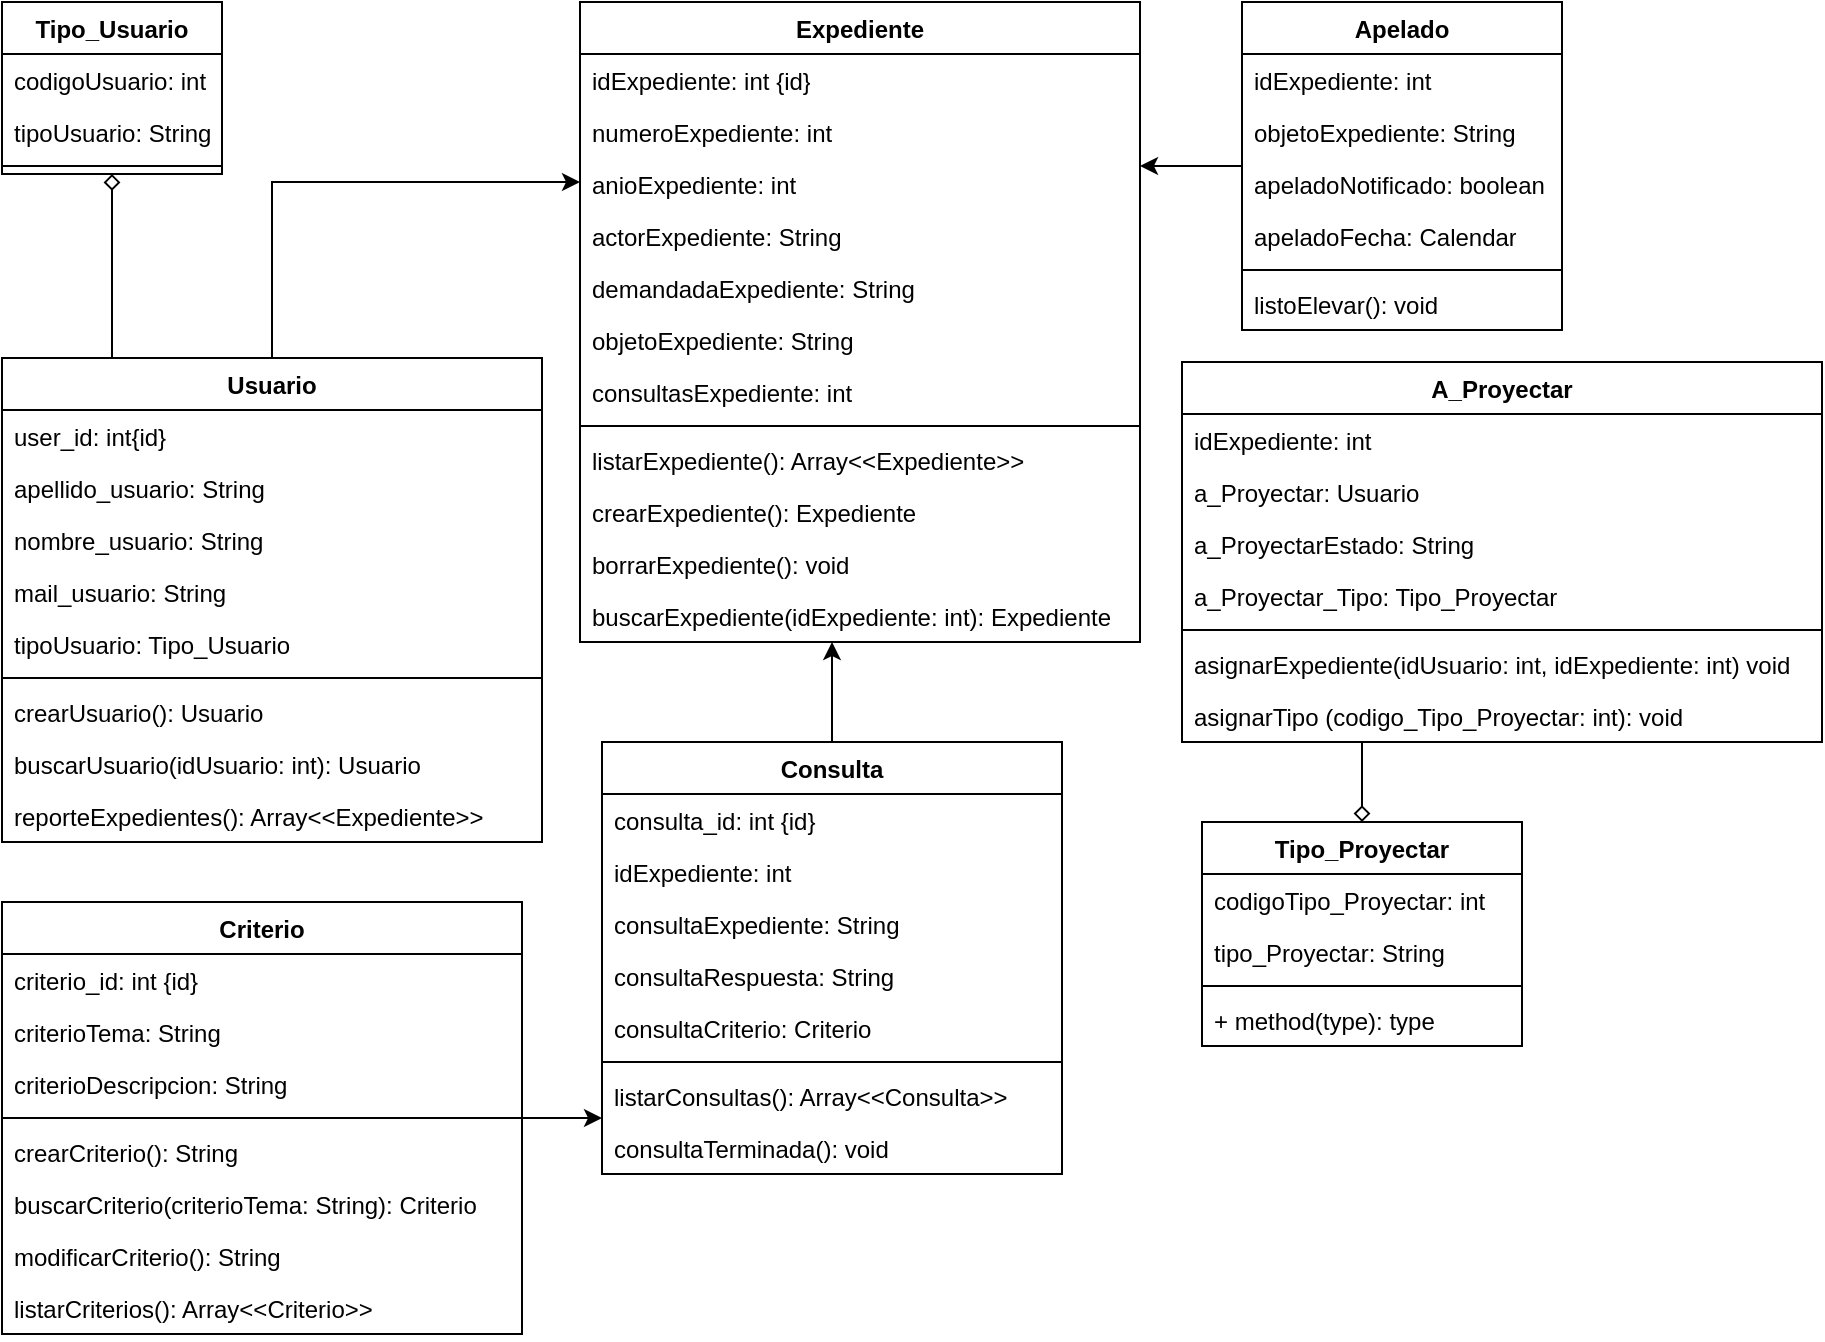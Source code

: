 <mxfile version="24.4.0" type="device">
  <diagram id="C5RBs43oDa-KdzZeNtuy" name="Page-1">
    <mxGraphModel dx="1434" dy="836" grid="1" gridSize="10" guides="1" tooltips="1" connect="1" arrows="1" fold="1" page="1" pageScale="1" pageWidth="827" pageHeight="1169" math="0" shadow="0">
      <root>
        <mxCell id="WIyWlLk6GJQsqaUBKTNV-0" />
        <mxCell id="WIyWlLk6GJQsqaUBKTNV-1" parent="WIyWlLk6GJQsqaUBKTNV-0" />
        <mxCell id="aZBoTYlaKS187bRO590T-125" style="edgeStyle=orthogonalEdgeStyle;rounded=0;orthogonalLoop=1;jettySize=auto;html=1;" parent="WIyWlLk6GJQsqaUBKTNV-1" source="aZBoTYlaKS187bRO590T-9" target="aZBoTYlaKS187bRO590T-13" edge="1">
          <mxGeometry relative="1" as="geometry">
            <Array as="points">
              <mxPoint x="400" y="420" />
              <mxPoint x="400" y="420" />
            </Array>
          </mxGeometry>
        </mxCell>
        <mxCell id="aZBoTYlaKS187bRO590T-9" value="Consulta" style="swimlane;fontStyle=1;align=center;verticalAlign=top;childLayout=stackLayout;horizontal=1;startSize=26;horizontalStack=0;resizeParent=1;resizeParentMax=0;resizeLast=0;collapsible=1;marginBottom=0;whiteSpace=wrap;html=1;" parent="WIyWlLk6GJQsqaUBKTNV-1" vertex="1">
          <mxGeometry x="310" y="380" width="230" height="216" as="geometry" />
        </mxCell>
        <mxCell id="aZBoTYlaKS187bRO590T-10" value="consulta_id: int {id}" style="text;strokeColor=none;fillColor=none;align=left;verticalAlign=top;spacingLeft=4;spacingRight=4;overflow=hidden;rotatable=0;points=[[0,0.5],[1,0.5]];portConstraint=eastwest;whiteSpace=wrap;html=1;" parent="aZBoTYlaKS187bRO590T-9" vertex="1">
          <mxGeometry y="26" width="230" height="26" as="geometry" />
        </mxCell>
        <mxCell id="aZBoTYlaKS187bRO590T-74" value="idExpediente: int" style="text;strokeColor=none;fillColor=none;align=left;verticalAlign=top;spacingLeft=4;spacingRight=4;overflow=hidden;rotatable=0;points=[[0,0.5],[1,0.5]];portConstraint=eastwest;whiteSpace=wrap;html=1;" parent="aZBoTYlaKS187bRO590T-9" vertex="1">
          <mxGeometry y="52" width="230" height="26" as="geometry" />
        </mxCell>
        <mxCell id="aZBoTYlaKS187bRO590T-75" value="consultaExpediente: String" style="text;strokeColor=none;fillColor=none;align=left;verticalAlign=top;spacingLeft=4;spacingRight=4;overflow=hidden;rotatable=0;points=[[0,0.5],[1,0.5]];portConstraint=eastwest;whiteSpace=wrap;html=1;" parent="aZBoTYlaKS187bRO590T-9" vertex="1">
          <mxGeometry y="78" width="230" height="26" as="geometry" />
        </mxCell>
        <mxCell id="aZBoTYlaKS187bRO590T-76" value="consultaRespuesta: String" style="text;strokeColor=none;fillColor=none;align=left;verticalAlign=top;spacingLeft=4;spacingRight=4;overflow=hidden;rotatable=0;points=[[0,0.5],[1,0.5]];portConstraint=eastwest;whiteSpace=wrap;html=1;" parent="aZBoTYlaKS187bRO590T-9" vertex="1">
          <mxGeometry y="104" width="230" height="26" as="geometry" />
        </mxCell>
        <mxCell id="aZBoTYlaKS187bRO590T-77" value="consultaCriterio: Criterio" style="text;strokeColor=none;fillColor=none;align=left;verticalAlign=top;spacingLeft=4;spacingRight=4;overflow=hidden;rotatable=0;points=[[0,0.5],[1,0.5]];portConstraint=eastwest;whiteSpace=wrap;html=1;" parent="aZBoTYlaKS187bRO590T-9" vertex="1">
          <mxGeometry y="130" width="230" height="26" as="geometry" />
        </mxCell>
        <mxCell id="aZBoTYlaKS187bRO590T-11" value="" style="line;strokeWidth=1;fillColor=none;align=left;verticalAlign=middle;spacingTop=-1;spacingLeft=3;spacingRight=3;rotatable=0;labelPosition=right;points=[];portConstraint=eastwest;strokeColor=inherit;" parent="aZBoTYlaKS187bRO590T-9" vertex="1">
          <mxGeometry y="156" width="230" height="8" as="geometry" />
        </mxCell>
        <mxCell id="aZBoTYlaKS187bRO590T-12" value="listarConsultas(): Array&amp;lt;&amp;lt;Consulta&amp;gt;&amp;gt;" style="text;strokeColor=none;fillColor=none;align=left;verticalAlign=top;spacingLeft=4;spacingRight=4;overflow=hidden;rotatable=0;points=[[0,0.5],[1,0.5]];portConstraint=eastwest;whiteSpace=wrap;html=1;" parent="aZBoTYlaKS187bRO590T-9" vertex="1">
          <mxGeometry y="164" width="230" height="26" as="geometry" />
        </mxCell>
        <mxCell id="aZBoTYlaKS187bRO590T-142" value="consultaTerminada(): void" style="text;strokeColor=none;fillColor=none;align=left;verticalAlign=top;spacingLeft=4;spacingRight=4;overflow=hidden;rotatable=0;points=[[0,0.5],[1,0.5]];portConstraint=eastwest;whiteSpace=wrap;html=1;" parent="aZBoTYlaKS187bRO590T-9" vertex="1">
          <mxGeometry y="190" width="230" height="26" as="geometry" />
        </mxCell>
        <mxCell id="aZBoTYlaKS187bRO590T-13" value="Expediente" style="swimlane;fontStyle=1;align=center;verticalAlign=top;childLayout=stackLayout;horizontal=1;startSize=26;horizontalStack=0;resizeParent=1;resizeParentMax=0;resizeLast=0;collapsible=1;marginBottom=0;whiteSpace=wrap;html=1;" parent="WIyWlLk6GJQsqaUBKTNV-1" vertex="1">
          <mxGeometry x="299" y="10" width="280" height="320" as="geometry" />
        </mxCell>
        <mxCell id="aZBoTYlaKS187bRO590T-14" value="idExpediente: int {id}" style="text;strokeColor=none;fillColor=none;align=left;verticalAlign=top;spacingLeft=4;spacingRight=4;overflow=hidden;rotatable=0;points=[[0,0.5],[1,0.5]];portConstraint=eastwest;whiteSpace=wrap;html=1;" parent="aZBoTYlaKS187bRO590T-13" vertex="1">
          <mxGeometry y="26" width="280" height="26" as="geometry" />
        </mxCell>
        <mxCell id="aZBoTYlaKS187bRO590T-67" value="numeroExpediente: int" style="text;strokeColor=none;fillColor=none;align=left;verticalAlign=top;spacingLeft=4;spacingRight=4;overflow=hidden;rotatable=0;points=[[0,0.5],[1,0.5]];portConstraint=eastwest;whiteSpace=wrap;html=1;" parent="aZBoTYlaKS187bRO590T-13" vertex="1">
          <mxGeometry y="52" width="280" height="26" as="geometry" />
        </mxCell>
        <mxCell id="aZBoTYlaKS187bRO590T-68" value="anioExpediente: int" style="text;strokeColor=none;fillColor=none;align=left;verticalAlign=top;spacingLeft=4;spacingRight=4;overflow=hidden;rotatable=0;points=[[0,0.5],[1,0.5]];portConstraint=eastwest;whiteSpace=wrap;html=1;" parent="aZBoTYlaKS187bRO590T-13" vertex="1">
          <mxGeometry y="78" width="280" height="26" as="geometry" />
        </mxCell>
        <mxCell id="aZBoTYlaKS187bRO590T-69" value="actorExpediente: String" style="text;strokeColor=none;fillColor=none;align=left;verticalAlign=top;spacingLeft=4;spacingRight=4;overflow=hidden;rotatable=0;points=[[0,0.5],[1,0.5]];portConstraint=eastwest;whiteSpace=wrap;html=1;" parent="aZBoTYlaKS187bRO590T-13" vertex="1">
          <mxGeometry y="104" width="280" height="26" as="geometry" />
        </mxCell>
        <mxCell id="aZBoTYlaKS187bRO590T-70" value="demandadaExpediente: String" style="text;strokeColor=none;fillColor=none;align=left;verticalAlign=top;spacingLeft=4;spacingRight=4;overflow=hidden;rotatable=0;points=[[0,0.5],[1,0.5]];portConstraint=eastwest;whiteSpace=wrap;html=1;" parent="aZBoTYlaKS187bRO590T-13" vertex="1">
          <mxGeometry y="130" width="280" height="26" as="geometry" />
        </mxCell>
        <mxCell id="aZBoTYlaKS187bRO590T-71" value="objetoExpediente: String" style="text;strokeColor=none;fillColor=none;align=left;verticalAlign=top;spacingLeft=4;spacingRight=4;overflow=hidden;rotatable=0;points=[[0,0.5],[1,0.5]];portConstraint=eastwest;whiteSpace=wrap;html=1;" parent="aZBoTYlaKS187bRO590T-13" vertex="1">
          <mxGeometry y="156" width="280" height="26" as="geometry" />
        </mxCell>
        <mxCell id="aZBoTYlaKS187bRO590T-72" value="consultasExpediente: int" style="text;strokeColor=none;fillColor=none;align=left;verticalAlign=top;spacingLeft=4;spacingRight=4;overflow=hidden;rotatable=0;points=[[0,0.5],[1,0.5]];portConstraint=eastwest;whiteSpace=wrap;html=1;" parent="aZBoTYlaKS187bRO590T-13" vertex="1">
          <mxGeometry y="182" width="280" height="26" as="geometry" />
        </mxCell>
        <mxCell id="aZBoTYlaKS187bRO590T-15" value="" style="line;strokeWidth=1;fillColor=none;align=left;verticalAlign=middle;spacingTop=-1;spacingLeft=3;spacingRight=3;rotatable=0;labelPosition=right;points=[];portConstraint=eastwest;strokeColor=inherit;" parent="aZBoTYlaKS187bRO590T-13" vertex="1">
          <mxGeometry y="208" width="280" height="8" as="geometry" />
        </mxCell>
        <mxCell id="aZBoTYlaKS187bRO590T-16" value="listarExpediente(): Array&amp;lt;&amp;lt;Expediente&amp;gt;&amp;gt;" style="text;strokeColor=none;fillColor=none;align=left;verticalAlign=top;spacingLeft=4;spacingRight=4;overflow=hidden;rotatable=0;points=[[0,0.5],[1,0.5]];portConstraint=eastwest;whiteSpace=wrap;html=1;" parent="aZBoTYlaKS187bRO590T-13" vertex="1">
          <mxGeometry y="216" width="280" height="26" as="geometry" />
        </mxCell>
        <mxCell id="aZBoTYlaKS187bRO590T-105" value="crearExpediente(): Expediente" style="text;strokeColor=none;fillColor=none;align=left;verticalAlign=top;spacingLeft=4;spacingRight=4;overflow=hidden;rotatable=0;points=[[0,0.5],[1,0.5]];portConstraint=eastwest;whiteSpace=wrap;html=1;" parent="aZBoTYlaKS187bRO590T-13" vertex="1">
          <mxGeometry y="242" width="280" height="26" as="geometry" />
        </mxCell>
        <mxCell id="aZBoTYlaKS187bRO590T-108" value="borrarExpediente(): void" style="text;strokeColor=none;fillColor=none;align=left;verticalAlign=top;spacingLeft=4;spacingRight=4;overflow=hidden;rotatable=0;points=[[0,0.5],[1,0.5]];portConstraint=eastwest;whiteSpace=wrap;html=1;" parent="aZBoTYlaKS187bRO590T-13" vertex="1">
          <mxGeometry y="268" width="280" height="26" as="geometry" />
        </mxCell>
        <mxCell id="aZBoTYlaKS187bRO590T-109" value="buscarExpediente(idExpediente: int): Expediente" style="text;strokeColor=none;fillColor=none;align=left;verticalAlign=top;spacingLeft=4;spacingRight=4;overflow=hidden;rotatable=0;points=[[0,0.5],[1,0.5]];portConstraint=eastwest;whiteSpace=wrap;html=1;" parent="aZBoTYlaKS187bRO590T-13" vertex="1">
          <mxGeometry y="294" width="280" height="26" as="geometry" />
        </mxCell>
        <mxCell id="aZBoTYlaKS187bRO590T-99" style="edgeStyle=orthogonalEdgeStyle;rounded=0;orthogonalLoop=1;jettySize=auto;html=1;endArrow=diamond;endFill=0;" parent="WIyWlLk6GJQsqaUBKTNV-1" source="aZBoTYlaKS187bRO590T-29" target="aZBoTYlaKS187bRO590T-42" edge="1">
          <mxGeometry relative="1" as="geometry">
            <Array as="points">
              <mxPoint x="65" y="140" />
              <mxPoint x="65" y="140" />
            </Array>
          </mxGeometry>
        </mxCell>
        <mxCell id="aZBoTYlaKS187bRO590T-102" style="edgeStyle=orthogonalEdgeStyle;rounded=0;orthogonalLoop=1;jettySize=auto;html=1;" parent="WIyWlLk6GJQsqaUBKTNV-1" source="aZBoTYlaKS187bRO590T-29" target="aZBoTYlaKS187bRO590T-13" edge="1">
          <mxGeometry relative="1" as="geometry">
            <Array as="points">
              <mxPoint x="145" y="100" />
            </Array>
          </mxGeometry>
        </mxCell>
        <mxCell id="aZBoTYlaKS187bRO590T-29" value="Usuario" style="swimlane;fontStyle=1;align=center;verticalAlign=top;childLayout=stackLayout;horizontal=1;startSize=26;horizontalStack=0;resizeParent=1;resizeParentMax=0;resizeLast=0;collapsible=1;marginBottom=0;whiteSpace=wrap;html=1;" parent="WIyWlLk6GJQsqaUBKTNV-1" vertex="1">
          <mxGeometry x="10" y="188" width="270" height="242" as="geometry" />
        </mxCell>
        <mxCell id="aZBoTYlaKS187bRO590T-30" value="user_id: int{id}" style="text;strokeColor=none;fillColor=none;align=left;verticalAlign=top;spacingLeft=4;spacingRight=4;overflow=hidden;rotatable=0;points=[[0,0.5],[1,0.5]];portConstraint=eastwest;whiteSpace=wrap;html=1;" parent="aZBoTYlaKS187bRO590T-29" vertex="1">
          <mxGeometry y="26" width="270" height="26" as="geometry" />
        </mxCell>
        <mxCell id="aZBoTYlaKS187bRO590T-52" value="apellido_usuario: String" style="text;strokeColor=none;fillColor=none;align=left;verticalAlign=top;spacingLeft=4;spacingRight=4;overflow=hidden;rotatable=0;points=[[0,0.5],[1,0.5]];portConstraint=eastwest;whiteSpace=wrap;html=1;" parent="aZBoTYlaKS187bRO590T-29" vertex="1">
          <mxGeometry y="52" width="270" height="26" as="geometry" />
        </mxCell>
        <mxCell id="aZBoTYlaKS187bRO590T-41" value="nombre_usuario: String" style="text;strokeColor=none;fillColor=none;align=left;verticalAlign=top;spacingLeft=4;spacingRight=4;overflow=hidden;rotatable=0;points=[[0,0.5],[1,0.5]];portConstraint=eastwest;whiteSpace=wrap;html=1;" parent="aZBoTYlaKS187bRO590T-29" vertex="1">
          <mxGeometry y="78" width="270" height="26" as="geometry" />
        </mxCell>
        <mxCell id="9V8EwHNVPO7CVhr2uiw_-0" value="mail_usuario: String" style="text;strokeColor=none;fillColor=none;align=left;verticalAlign=top;spacingLeft=4;spacingRight=4;overflow=hidden;rotatable=0;points=[[0,0.5],[1,0.5]];portConstraint=eastwest;whiteSpace=wrap;html=1;" vertex="1" parent="aZBoTYlaKS187bRO590T-29">
          <mxGeometry y="104" width="270" height="26" as="geometry" />
        </mxCell>
        <mxCell id="9V8EwHNVPO7CVhr2uiw_-1" value="tipoUsuario: Tipo_Usuario" style="text;strokeColor=none;fillColor=none;align=left;verticalAlign=top;spacingLeft=4;spacingRight=4;overflow=hidden;rotatable=0;points=[[0,0.5],[1,0.5]];portConstraint=eastwest;whiteSpace=wrap;html=1;" vertex="1" parent="aZBoTYlaKS187bRO590T-29">
          <mxGeometry y="130" width="270" height="26" as="geometry" />
        </mxCell>
        <mxCell id="aZBoTYlaKS187bRO590T-31" value="" style="line;strokeWidth=1;fillColor=none;align=left;verticalAlign=middle;spacingTop=-1;spacingLeft=3;spacingRight=3;rotatable=0;labelPosition=right;points=[];portConstraint=eastwest;strokeColor=inherit;" parent="aZBoTYlaKS187bRO590T-29" vertex="1">
          <mxGeometry y="156" width="270" height="8" as="geometry" />
        </mxCell>
        <mxCell id="aZBoTYlaKS187bRO590T-143" value="crearUsuario(): Usuario" style="text;strokeColor=none;fillColor=none;align=left;verticalAlign=top;spacingLeft=4;spacingRight=4;overflow=hidden;rotatable=0;points=[[0,0.5],[1,0.5]];portConstraint=eastwest;whiteSpace=wrap;html=1;" parent="aZBoTYlaKS187bRO590T-29" vertex="1">
          <mxGeometry y="164" width="270" height="26" as="geometry" />
        </mxCell>
        <mxCell id="aZBoTYlaKS187bRO590T-51" value="buscarUsuario(idUsuario: int): Usuario" style="text;strokeColor=none;fillColor=none;align=left;verticalAlign=top;spacingLeft=4;spacingRight=4;overflow=hidden;rotatable=0;points=[[0,0.5],[1,0.5]];portConstraint=eastwest;whiteSpace=wrap;html=1;" parent="aZBoTYlaKS187bRO590T-29" vertex="1">
          <mxGeometry y="190" width="270" height="26" as="geometry" />
        </mxCell>
        <mxCell id="aZBoTYlaKS187bRO590T-65" value="reporteExpedientes(): Array&amp;lt;&amp;lt;Expediente&amp;gt;&amp;gt;" style="text;strokeColor=none;fillColor=none;align=left;verticalAlign=top;spacingLeft=4;spacingRight=4;overflow=hidden;rotatable=0;points=[[0,0.5],[1,0.5]];portConstraint=eastwest;whiteSpace=wrap;html=1;" parent="aZBoTYlaKS187bRO590T-29" vertex="1">
          <mxGeometry y="216" width="270" height="26" as="geometry" />
        </mxCell>
        <mxCell id="aZBoTYlaKS187bRO590T-42" value="Tipo_Usuario" style="swimlane;fontStyle=1;align=center;verticalAlign=top;childLayout=stackLayout;horizontal=1;startSize=26;horizontalStack=0;resizeParent=1;resizeParentMax=0;resizeLast=0;collapsible=1;marginBottom=0;whiteSpace=wrap;html=1;" parent="WIyWlLk6GJQsqaUBKTNV-1" vertex="1">
          <mxGeometry x="10" y="10" width="110" height="86" as="geometry" />
        </mxCell>
        <mxCell id="aZBoTYlaKS187bRO590T-43" value="codigoUsuario: int" style="text;strokeColor=none;fillColor=none;align=left;verticalAlign=top;spacingLeft=4;spacingRight=4;overflow=hidden;rotatable=0;points=[[0,0.5],[1,0.5]];portConstraint=eastwest;whiteSpace=wrap;html=1;" parent="aZBoTYlaKS187bRO590T-42" vertex="1">
          <mxGeometry y="26" width="110" height="26" as="geometry" />
        </mxCell>
        <mxCell id="aZBoTYlaKS187bRO590T-46" value="tipoUsuario: String" style="text;strokeColor=none;fillColor=none;align=left;verticalAlign=top;spacingLeft=4;spacingRight=4;overflow=hidden;rotatable=0;points=[[0,0.5],[1,0.5]];portConstraint=eastwest;whiteSpace=wrap;html=1;" parent="aZBoTYlaKS187bRO590T-42" vertex="1">
          <mxGeometry y="52" width="110" height="26" as="geometry" />
        </mxCell>
        <mxCell id="aZBoTYlaKS187bRO590T-44" value="" style="line;strokeWidth=1;fillColor=none;align=left;verticalAlign=middle;spacingTop=-1;spacingLeft=3;spacingRight=3;rotatable=0;labelPosition=right;points=[];portConstraint=eastwest;strokeColor=inherit;" parent="aZBoTYlaKS187bRO590T-42" vertex="1">
          <mxGeometry y="78" width="110" height="8" as="geometry" />
        </mxCell>
        <mxCell id="aZBoTYlaKS187bRO590T-126" style="edgeStyle=orthogonalEdgeStyle;rounded=0;orthogonalLoop=1;jettySize=auto;html=1;" parent="WIyWlLk6GJQsqaUBKTNV-1" source="aZBoTYlaKS187bRO590T-78" target="aZBoTYlaKS187bRO590T-9" edge="1">
          <mxGeometry relative="1" as="geometry">
            <Array as="points">
              <mxPoint x="310" y="540" />
              <mxPoint x="310" y="540" />
            </Array>
          </mxGeometry>
        </mxCell>
        <mxCell id="aZBoTYlaKS187bRO590T-78" value="Criterio" style="swimlane;fontStyle=1;align=center;verticalAlign=top;childLayout=stackLayout;horizontal=1;startSize=26;horizontalStack=0;resizeParent=1;resizeParentMax=0;resizeLast=0;collapsible=1;marginBottom=0;whiteSpace=wrap;html=1;" parent="WIyWlLk6GJQsqaUBKTNV-1" vertex="1">
          <mxGeometry x="10" y="460" width="260" height="216" as="geometry" />
        </mxCell>
        <mxCell id="aZBoTYlaKS187bRO590T-79" value="criterio_id: int {id}" style="text;strokeColor=none;fillColor=none;align=left;verticalAlign=top;spacingLeft=4;spacingRight=4;overflow=hidden;rotatable=0;points=[[0,0.5],[1,0.5]];portConstraint=eastwest;whiteSpace=wrap;html=1;" parent="aZBoTYlaKS187bRO590T-78" vertex="1">
          <mxGeometry y="26" width="260" height="26" as="geometry" />
        </mxCell>
        <mxCell id="aZBoTYlaKS187bRO590T-82" value="criterioTema: String" style="text;strokeColor=none;fillColor=none;align=left;verticalAlign=top;spacingLeft=4;spacingRight=4;overflow=hidden;rotatable=0;points=[[0,0.5],[1,0.5]];portConstraint=eastwest;whiteSpace=wrap;html=1;" parent="aZBoTYlaKS187bRO590T-78" vertex="1">
          <mxGeometry y="52" width="260" height="26" as="geometry" />
        </mxCell>
        <mxCell id="aZBoTYlaKS187bRO590T-83" value="criterioDescripcion: String" style="text;strokeColor=none;fillColor=none;align=left;verticalAlign=top;spacingLeft=4;spacingRight=4;overflow=hidden;rotatable=0;points=[[0,0.5],[1,0.5]];portConstraint=eastwest;whiteSpace=wrap;html=1;" parent="aZBoTYlaKS187bRO590T-78" vertex="1">
          <mxGeometry y="78" width="260" height="26" as="geometry" />
        </mxCell>
        <mxCell id="aZBoTYlaKS187bRO590T-80" value="" style="line;strokeWidth=1;fillColor=none;align=left;verticalAlign=middle;spacingTop=-1;spacingLeft=3;spacingRight=3;rotatable=0;labelPosition=right;points=[];portConstraint=eastwest;strokeColor=inherit;" parent="aZBoTYlaKS187bRO590T-78" vertex="1">
          <mxGeometry y="104" width="260" height="8" as="geometry" />
        </mxCell>
        <mxCell id="aZBoTYlaKS187bRO590T-110" value="crearCriterio(): String" style="text;strokeColor=none;fillColor=none;align=left;verticalAlign=top;spacingLeft=4;spacingRight=4;overflow=hidden;rotatable=0;points=[[0,0.5],[1,0.5]];portConstraint=eastwest;whiteSpace=wrap;html=1;" parent="aZBoTYlaKS187bRO590T-78" vertex="1">
          <mxGeometry y="112" width="260" height="26" as="geometry" />
        </mxCell>
        <mxCell id="aZBoTYlaKS187bRO590T-111" value="buscarCriterio(criterioTema: String): Criterio" style="text;strokeColor=none;fillColor=none;align=left;verticalAlign=top;spacingLeft=4;spacingRight=4;overflow=hidden;rotatable=0;points=[[0,0.5],[1,0.5]];portConstraint=eastwest;whiteSpace=wrap;html=1;" parent="aZBoTYlaKS187bRO590T-78" vertex="1">
          <mxGeometry y="138" width="260" height="26" as="geometry" />
        </mxCell>
        <mxCell id="aZBoTYlaKS187bRO590T-112" value="modificarCriterio(): String" style="text;strokeColor=none;fillColor=none;align=left;verticalAlign=top;spacingLeft=4;spacingRight=4;overflow=hidden;rotatable=0;points=[[0,0.5],[1,0.5]];portConstraint=eastwest;whiteSpace=wrap;html=1;" parent="aZBoTYlaKS187bRO590T-78" vertex="1">
          <mxGeometry y="164" width="260" height="26" as="geometry" />
        </mxCell>
        <mxCell id="aZBoTYlaKS187bRO590T-81" value="listarCriterios(): Array&amp;lt;&amp;lt;Criterio&amp;gt;&amp;gt;" style="text;strokeColor=none;fillColor=none;align=left;verticalAlign=top;spacingLeft=4;spacingRight=4;overflow=hidden;rotatable=0;points=[[0,0.5],[1,0.5]];portConstraint=eastwest;whiteSpace=wrap;html=1;" parent="aZBoTYlaKS187bRO590T-78" vertex="1">
          <mxGeometry y="190" width="260" height="26" as="geometry" />
        </mxCell>
        <mxCell id="aZBoTYlaKS187bRO590T-21" value="A_Proyectar" style="swimlane;fontStyle=1;align=center;verticalAlign=top;childLayout=stackLayout;horizontal=1;startSize=26;horizontalStack=0;resizeParent=1;resizeParentMax=0;resizeLast=0;collapsible=1;marginBottom=0;whiteSpace=wrap;html=1;" parent="WIyWlLk6GJQsqaUBKTNV-1" vertex="1">
          <mxGeometry x="600" y="190" width="320" height="190" as="geometry" />
        </mxCell>
        <mxCell id="aZBoTYlaKS187bRO590T-22" value="idExpediente: int" style="text;strokeColor=none;fillColor=none;align=left;verticalAlign=top;spacingLeft=4;spacingRight=4;overflow=hidden;rotatable=0;points=[[0,0.5],[1,0.5]];portConstraint=eastwest;whiteSpace=wrap;html=1;" parent="aZBoTYlaKS187bRO590T-21" vertex="1">
          <mxGeometry y="26" width="320" height="26" as="geometry" />
        </mxCell>
        <mxCell id="aZBoTYlaKS187bRO590T-84" value="a_Proyectar: Usuario" style="text;strokeColor=none;fillColor=none;align=left;verticalAlign=top;spacingLeft=4;spacingRight=4;overflow=hidden;rotatable=0;points=[[0,0.5],[1,0.5]];portConstraint=eastwest;whiteSpace=wrap;html=1;" parent="aZBoTYlaKS187bRO590T-21" vertex="1">
          <mxGeometry y="52" width="320" height="26" as="geometry" />
        </mxCell>
        <mxCell id="aZBoTYlaKS187bRO590T-85" value="a_ProyectarEstado: String" style="text;strokeColor=none;fillColor=none;align=left;verticalAlign=top;spacingLeft=4;spacingRight=4;overflow=hidden;rotatable=0;points=[[0,0.5],[1,0.5]];portConstraint=eastwest;whiteSpace=wrap;html=1;" parent="aZBoTYlaKS187bRO590T-21" vertex="1">
          <mxGeometry y="78" width="320" height="26" as="geometry" />
        </mxCell>
        <mxCell id="aZBoTYlaKS187bRO590T-90" value="a_Proyectar_Tipo: Tipo_Proyectar" style="text;strokeColor=none;fillColor=none;align=left;verticalAlign=top;spacingLeft=4;spacingRight=4;overflow=hidden;rotatable=0;points=[[0,0.5],[1,0.5]];portConstraint=eastwest;whiteSpace=wrap;html=1;" parent="aZBoTYlaKS187bRO590T-21" vertex="1">
          <mxGeometry y="104" width="320" height="26" as="geometry" />
        </mxCell>
        <mxCell id="aZBoTYlaKS187bRO590T-23" value="" style="line;strokeWidth=1;fillColor=none;align=left;verticalAlign=middle;spacingTop=-1;spacingLeft=3;spacingRight=3;rotatable=0;labelPosition=right;points=[];portConstraint=eastwest;strokeColor=inherit;" parent="aZBoTYlaKS187bRO590T-21" vertex="1">
          <mxGeometry y="130" width="320" height="8" as="geometry" />
        </mxCell>
        <mxCell id="aZBoTYlaKS187bRO590T-24" value="asignarExpediente(idUsuario: int, idExpediente: int) void" style="text;strokeColor=none;fillColor=none;align=left;verticalAlign=top;spacingLeft=4;spacingRight=4;overflow=hidden;rotatable=0;points=[[0,0.5],[1,0.5]];portConstraint=eastwest;whiteSpace=wrap;html=1;" parent="aZBoTYlaKS187bRO590T-21" vertex="1">
          <mxGeometry y="138" width="320" height="26" as="geometry" />
        </mxCell>
        <mxCell id="aZBoTYlaKS187bRO590T-141" value="asignarTipo (codigo_Tipo_Proyectar: int): void" style="text;strokeColor=none;fillColor=none;align=left;verticalAlign=top;spacingLeft=4;spacingRight=4;overflow=hidden;rotatable=0;points=[[0,0.5],[1,0.5]];portConstraint=eastwest;whiteSpace=wrap;html=1;" parent="aZBoTYlaKS187bRO590T-21" vertex="1">
          <mxGeometry y="164" width="320" height="26" as="geometry" />
        </mxCell>
        <mxCell id="aZBoTYlaKS187bRO590T-121" style="edgeStyle=orthogonalEdgeStyle;rounded=0;orthogonalLoop=1;jettySize=auto;html=1;" parent="WIyWlLk6GJQsqaUBKTNV-1" source="aZBoTYlaKS187bRO590T-116" target="aZBoTYlaKS187bRO590T-13" edge="1">
          <mxGeometry relative="1" as="geometry">
            <Array as="points">
              <mxPoint x="650" y="170" />
            </Array>
          </mxGeometry>
        </mxCell>
        <mxCell id="aZBoTYlaKS187bRO590T-116" value="Apelado" style="swimlane;fontStyle=1;align=center;verticalAlign=top;childLayout=stackLayout;horizontal=1;startSize=26;horizontalStack=0;resizeParent=1;resizeParentMax=0;resizeLast=0;collapsible=1;marginBottom=0;whiteSpace=wrap;html=1;" parent="WIyWlLk6GJQsqaUBKTNV-1" vertex="1">
          <mxGeometry x="630" y="10" width="160" height="164" as="geometry" />
        </mxCell>
        <mxCell id="aZBoTYlaKS187bRO590T-117" value="idExpediente: int" style="text;strokeColor=none;fillColor=none;align=left;verticalAlign=top;spacingLeft=4;spacingRight=4;overflow=hidden;rotatable=0;points=[[0,0.5],[1,0.5]];portConstraint=eastwest;whiteSpace=wrap;html=1;" parent="aZBoTYlaKS187bRO590T-116" vertex="1">
          <mxGeometry y="26" width="160" height="26" as="geometry" />
        </mxCell>
        <mxCell id="aZBoTYlaKS187bRO590T-120" value="objetoExpediente: String" style="text;strokeColor=none;fillColor=none;align=left;verticalAlign=top;spacingLeft=4;spacingRight=4;overflow=hidden;rotatable=0;points=[[0,0.5],[1,0.5]];portConstraint=eastwest;whiteSpace=wrap;html=1;" parent="aZBoTYlaKS187bRO590T-116" vertex="1">
          <mxGeometry y="52" width="160" height="26" as="geometry" />
        </mxCell>
        <mxCell id="aZBoTYlaKS187bRO590T-122" value="apeladoNotificado: boolean" style="text;strokeColor=none;fillColor=none;align=left;verticalAlign=top;spacingLeft=4;spacingRight=4;overflow=hidden;rotatable=0;points=[[0,0.5],[1,0.5]];portConstraint=eastwest;whiteSpace=wrap;html=1;" parent="aZBoTYlaKS187bRO590T-116" vertex="1">
          <mxGeometry y="78" width="160" height="26" as="geometry" />
        </mxCell>
        <mxCell id="aZBoTYlaKS187bRO590T-123" value="apeladoFecha: Calendar" style="text;strokeColor=none;fillColor=none;align=left;verticalAlign=top;spacingLeft=4;spacingRight=4;overflow=hidden;rotatable=0;points=[[0,0.5],[1,0.5]];portConstraint=eastwest;whiteSpace=wrap;html=1;" parent="aZBoTYlaKS187bRO590T-116" vertex="1">
          <mxGeometry y="104" width="160" height="26" as="geometry" />
        </mxCell>
        <mxCell id="aZBoTYlaKS187bRO590T-118" value="" style="line;strokeWidth=1;fillColor=none;align=left;verticalAlign=middle;spacingTop=-1;spacingLeft=3;spacingRight=3;rotatable=0;labelPosition=right;points=[];portConstraint=eastwest;strokeColor=inherit;" parent="aZBoTYlaKS187bRO590T-116" vertex="1">
          <mxGeometry y="130" width="160" height="8" as="geometry" />
        </mxCell>
        <mxCell id="aZBoTYlaKS187bRO590T-119" value="listoElevar(): void" style="text;strokeColor=none;fillColor=none;align=left;verticalAlign=top;spacingLeft=4;spacingRight=4;overflow=hidden;rotatable=0;points=[[0,0.5],[1,0.5]];portConstraint=eastwest;whiteSpace=wrap;html=1;" parent="aZBoTYlaKS187bRO590T-116" vertex="1">
          <mxGeometry y="138" width="160" height="26" as="geometry" />
        </mxCell>
        <mxCell id="aZBoTYlaKS187bRO590T-140" style="edgeStyle=orthogonalEdgeStyle;rounded=0;orthogonalLoop=1;jettySize=auto;html=1;startArrow=diamond;startFill=0;endArrow=none;endFill=0;" parent="WIyWlLk6GJQsqaUBKTNV-1" source="aZBoTYlaKS187bRO590T-135" target="aZBoTYlaKS187bRO590T-21" edge="1">
          <mxGeometry relative="1" as="geometry">
            <Array as="points">
              <mxPoint x="650" y="440" />
              <mxPoint x="650" y="440" />
            </Array>
          </mxGeometry>
        </mxCell>
        <mxCell id="aZBoTYlaKS187bRO590T-135" value="Tipo_Proyectar" style="swimlane;fontStyle=1;align=center;verticalAlign=top;childLayout=stackLayout;horizontal=1;startSize=26;horizontalStack=0;resizeParent=1;resizeParentMax=0;resizeLast=0;collapsible=1;marginBottom=0;whiteSpace=wrap;html=1;" parent="WIyWlLk6GJQsqaUBKTNV-1" vertex="1">
          <mxGeometry x="610" y="420" width="160" height="112" as="geometry" />
        </mxCell>
        <mxCell id="aZBoTYlaKS187bRO590T-136" value="codigoTipo_Proyectar: int" style="text;strokeColor=none;fillColor=none;align=left;verticalAlign=top;spacingLeft=4;spacingRight=4;overflow=hidden;rotatable=0;points=[[0,0.5],[1,0.5]];portConstraint=eastwest;whiteSpace=wrap;html=1;" parent="aZBoTYlaKS187bRO590T-135" vertex="1">
          <mxGeometry y="26" width="160" height="26" as="geometry" />
        </mxCell>
        <mxCell id="aZBoTYlaKS187bRO590T-139" value="tipo_Proyectar: String" style="text;strokeColor=none;fillColor=none;align=left;verticalAlign=top;spacingLeft=4;spacingRight=4;overflow=hidden;rotatable=0;points=[[0,0.5],[1,0.5]];portConstraint=eastwest;whiteSpace=wrap;html=1;" parent="aZBoTYlaKS187bRO590T-135" vertex="1">
          <mxGeometry y="52" width="160" height="26" as="geometry" />
        </mxCell>
        <mxCell id="aZBoTYlaKS187bRO590T-137" value="" style="line;strokeWidth=1;fillColor=none;align=left;verticalAlign=middle;spacingTop=-1;spacingLeft=3;spacingRight=3;rotatable=0;labelPosition=right;points=[];portConstraint=eastwest;strokeColor=inherit;" parent="aZBoTYlaKS187bRO590T-135" vertex="1">
          <mxGeometry y="78" width="160" height="8" as="geometry" />
        </mxCell>
        <mxCell id="aZBoTYlaKS187bRO590T-138" value="+ method(type): type" style="text;strokeColor=none;fillColor=none;align=left;verticalAlign=top;spacingLeft=4;spacingRight=4;overflow=hidden;rotatable=0;points=[[0,0.5],[1,0.5]];portConstraint=eastwest;whiteSpace=wrap;html=1;" parent="aZBoTYlaKS187bRO590T-135" vertex="1">
          <mxGeometry y="86" width="160" height="26" as="geometry" />
        </mxCell>
      </root>
    </mxGraphModel>
  </diagram>
</mxfile>
